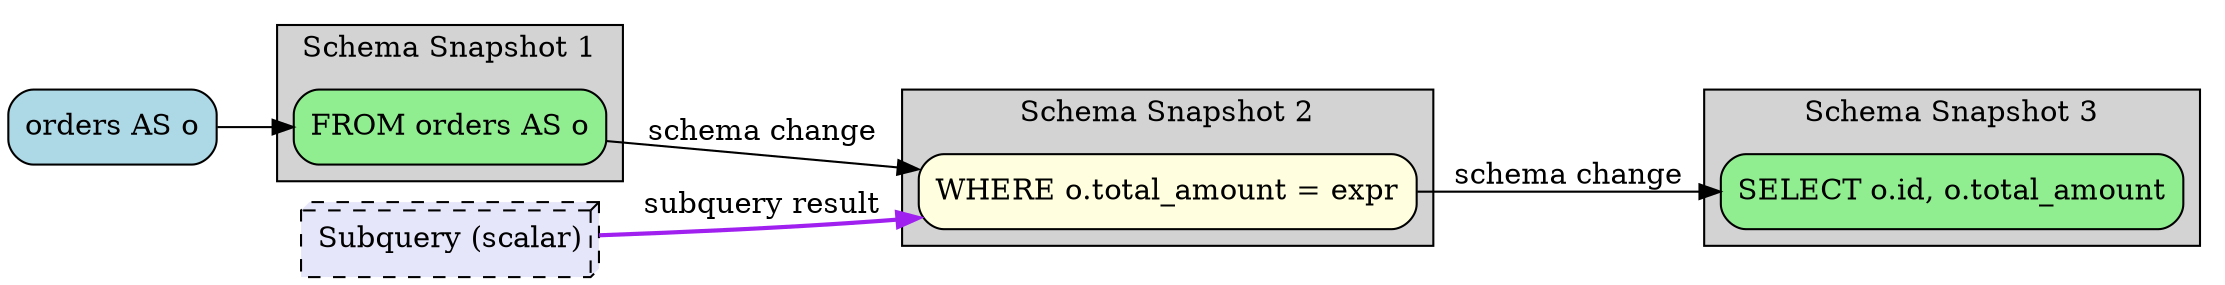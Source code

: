 digraph sqloflow {
  rankdir=LR;
  node [shape=box, style=rounded];

  // Schema view with snapshots
  node_0 [label="orders AS o", fillcolor=lightblue, style="filled,rounded"];
  node_3 [label="Subquery (scalar)", fillcolor=lavender, style="filled,rounded,dashed", shape=box3d];
  subgraph cluster_0 {
    label="Schema Snapshot 1";
    style=filled;
    fillcolor=lightgray;
    // Relations: o
    node_1 [label="FROM orders AS o", fillcolor=lightgreen, style="filled,rounded"];
  }
  subgraph cluster_1 {
    label="Schema Snapshot 2";
    style=filled;
    fillcolor=lightgray;
    // Relations: o
    node_2 [label="WHERE o.total_amount = expr", fillcolor=lightyellow, style="filled,rounded"];
  }
  subgraph cluster_2 {
    label="Schema Snapshot 3";
    style=filled;
    fillcolor=lightgray;
    // Relations: _result
    node_4 [label="SELECT o.id, o.total_amount", fillcolor=lightgreen, style="filled,rounded"];
  }

  // Schema transformation edges
  node_0 -> node_1 [color=black];
  node_1 -> node_2 [color=black, label="schema change"];
  node_3 -> node_2 [color=purple, style=bold, label="subquery result"];
  node_2 -> node_4 [color=black, label="schema change"];
}
